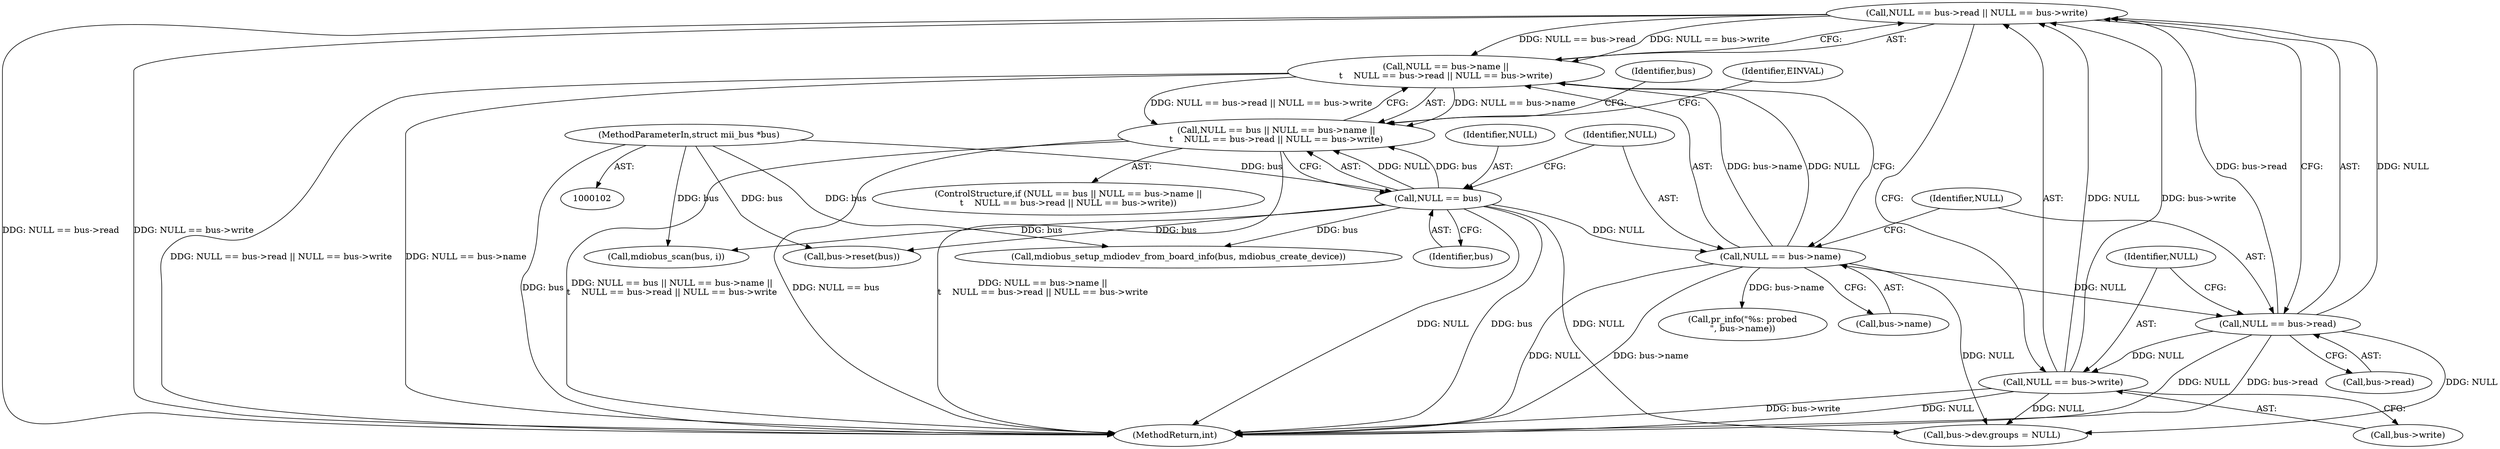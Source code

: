 digraph "0_linux_6ff7b060535e87c2ae14dd8548512abfdda528fb@API" {
"1000121" [label="(Call,NULL == bus->read || NULL == bus->write)"];
"1000122" [label="(Call,NULL == bus->read)"];
"1000116" [label="(Call,NULL == bus->name)"];
"1000112" [label="(Call,NULL == bus)"];
"1000103" [label="(MethodParameterIn,struct mii_bus *bus)"];
"1000127" [label="(Call,NULL == bus->write)"];
"1000115" [label="(Call,NULL == bus->name ||\n\t    NULL == bus->read || NULL == bus->write)"];
"1000111" [label="(Call,NULL == bus || NULL == bus->name ||\n\t    NULL == bus->read || NULL == bus->write)"];
"1000118" [label="(Call,bus->name)"];
"1000129" [label="(Call,bus->write)"];
"1000139" [label="(Identifier,bus)"];
"1000111" [label="(Call,NULL == bus || NULL == bus->name ||\n\t    NULL == bus->read || NULL == bus->write)"];
"1000113" [label="(Identifier,NULL)"];
"1000163" [label="(Call,bus->dev.groups = NULL)"];
"1000114" [label="(Identifier,bus)"];
"1000286" [label="(Call,mdiobus_scan(bus, i))"];
"1000103" [label="(MethodParameterIn,struct mii_bus *bus)"];
"1000312" [label="(Call,pr_info(\"%s: probed\n\", bus->name))"];
"1000122" [label="(Call,NULL == bus->read)"];
"1000115" [label="(Call,NULL == bus->name ||\n\t    NULL == bus->read || NULL == bus->write)"];
"1000134" [label="(Identifier,EINVAL)"];
"1000260" [label="(Call,bus->reset(bus))"];
"1000117" [label="(Identifier,NULL)"];
"1000110" [label="(ControlStructure,if (NULL == bus || NULL == bus->name ||\n\t    NULL == bus->read || NULL == bus->write))"];
"1000124" [label="(Call,bus->read)"];
"1000123" [label="(Identifier,NULL)"];
"1000128" [label="(Identifier,NULL)"];
"1000116" [label="(Call,NULL == bus->name)"];
"1000304" [label="(Call,mdiobus_setup_mdiodev_from_board_info(bus, mdiobus_create_device))"];
"1000127" [label="(Call,NULL == bus->write)"];
"1000112" [label="(Call,NULL == bus)"];
"1000121" [label="(Call,NULL == bus->read || NULL == bus->write)"];
"1000357" [label="(MethodReturn,int)"];
"1000121" -> "1000115"  [label="AST: "];
"1000121" -> "1000122"  [label="CFG: "];
"1000121" -> "1000127"  [label="CFG: "];
"1000122" -> "1000121"  [label="AST: "];
"1000127" -> "1000121"  [label="AST: "];
"1000115" -> "1000121"  [label="CFG: "];
"1000121" -> "1000357"  [label="DDG: NULL == bus->write"];
"1000121" -> "1000357"  [label="DDG: NULL == bus->read"];
"1000121" -> "1000115"  [label="DDG: NULL == bus->read"];
"1000121" -> "1000115"  [label="DDG: NULL == bus->write"];
"1000122" -> "1000121"  [label="DDG: NULL"];
"1000122" -> "1000121"  [label="DDG: bus->read"];
"1000127" -> "1000121"  [label="DDG: NULL"];
"1000127" -> "1000121"  [label="DDG: bus->write"];
"1000122" -> "1000124"  [label="CFG: "];
"1000123" -> "1000122"  [label="AST: "];
"1000124" -> "1000122"  [label="AST: "];
"1000128" -> "1000122"  [label="CFG: "];
"1000122" -> "1000357"  [label="DDG: NULL"];
"1000122" -> "1000357"  [label="DDG: bus->read"];
"1000116" -> "1000122"  [label="DDG: NULL"];
"1000122" -> "1000127"  [label="DDG: NULL"];
"1000122" -> "1000163"  [label="DDG: NULL"];
"1000116" -> "1000115"  [label="AST: "];
"1000116" -> "1000118"  [label="CFG: "];
"1000117" -> "1000116"  [label="AST: "];
"1000118" -> "1000116"  [label="AST: "];
"1000123" -> "1000116"  [label="CFG: "];
"1000115" -> "1000116"  [label="CFG: "];
"1000116" -> "1000357"  [label="DDG: NULL"];
"1000116" -> "1000357"  [label="DDG: bus->name"];
"1000116" -> "1000115"  [label="DDG: NULL"];
"1000116" -> "1000115"  [label="DDG: bus->name"];
"1000112" -> "1000116"  [label="DDG: NULL"];
"1000116" -> "1000163"  [label="DDG: NULL"];
"1000116" -> "1000312"  [label="DDG: bus->name"];
"1000112" -> "1000111"  [label="AST: "];
"1000112" -> "1000114"  [label="CFG: "];
"1000113" -> "1000112"  [label="AST: "];
"1000114" -> "1000112"  [label="AST: "];
"1000117" -> "1000112"  [label="CFG: "];
"1000111" -> "1000112"  [label="CFG: "];
"1000112" -> "1000357"  [label="DDG: bus"];
"1000112" -> "1000357"  [label="DDG: NULL"];
"1000112" -> "1000111"  [label="DDG: NULL"];
"1000112" -> "1000111"  [label="DDG: bus"];
"1000103" -> "1000112"  [label="DDG: bus"];
"1000112" -> "1000163"  [label="DDG: NULL"];
"1000112" -> "1000260"  [label="DDG: bus"];
"1000112" -> "1000286"  [label="DDG: bus"];
"1000112" -> "1000304"  [label="DDG: bus"];
"1000103" -> "1000102"  [label="AST: "];
"1000103" -> "1000357"  [label="DDG: bus"];
"1000103" -> "1000260"  [label="DDG: bus"];
"1000103" -> "1000286"  [label="DDG: bus"];
"1000103" -> "1000304"  [label="DDG: bus"];
"1000127" -> "1000129"  [label="CFG: "];
"1000128" -> "1000127"  [label="AST: "];
"1000129" -> "1000127"  [label="AST: "];
"1000127" -> "1000357"  [label="DDG: bus->write"];
"1000127" -> "1000357"  [label="DDG: NULL"];
"1000127" -> "1000163"  [label="DDG: NULL"];
"1000115" -> "1000111"  [label="AST: "];
"1000111" -> "1000115"  [label="CFG: "];
"1000115" -> "1000357"  [label="DDG: NULL == bus->read || NULL == bus->write"];
"1000115" -> "1000357"  [label="DDG: NULL == bus->name"];
"1000115" -> "1000111"  [label="DDG: NULL == bus->name"];
"1000115" -> "1000111"  [label="DDG: NULL == bus->read || NULL == bus->write"];
"1000111" -> "1000110"  [label="AST: "];
"1000134" -> "1000111"  [label="CFG: "];
"1000139" -> "1000111"  [label="CFG: "];
"1000111" -> "1000357"  [label="DDG: NULL == bus->name ||\n\t    NULL == bus->read || NULL == bus->write"];
"1000111" -> "1000357"  [label="DDG: NULL == bus"];
"1000111" -> "1000357"  [label="DDG: NULL == bus || NULL == bus->name ||\n\t    NULL == bus->read || NULL == bus->write"];
}
